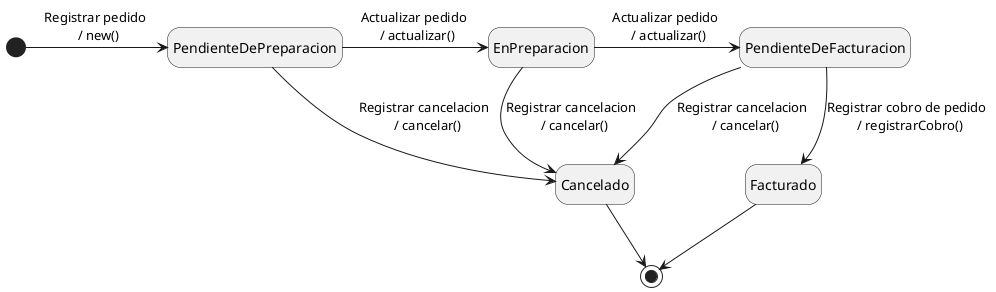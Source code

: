 @startuml maquinaEstados

hide empty description

[*] -r-> PendienteDePreparacion : Registrar pedido \n / new()
PendienteDePreparacion -r-> EnPreparacion : Actualizar pedido \n / actualizar()
EnPreparacion -r-> PendienteDeFacturacion : Actualizar pedido \n / actualizar()
PendienteDePreparacion -d-> Cancelado : Registrar cancelacion \n / cancelar()
EnPreparacion -d-> Cancelado : Registrar cancelacion \n / cancelar()
PendienteDeFacturacion -d-> Cancelado : Registrar cancelacion \n / cancelar()
Cancelado --> [*]
PendienteDeFacturacion -d-> Facturado : Registrar cobro de pedido \n / registrarCobro()
Facturado --> [*]

@enduml